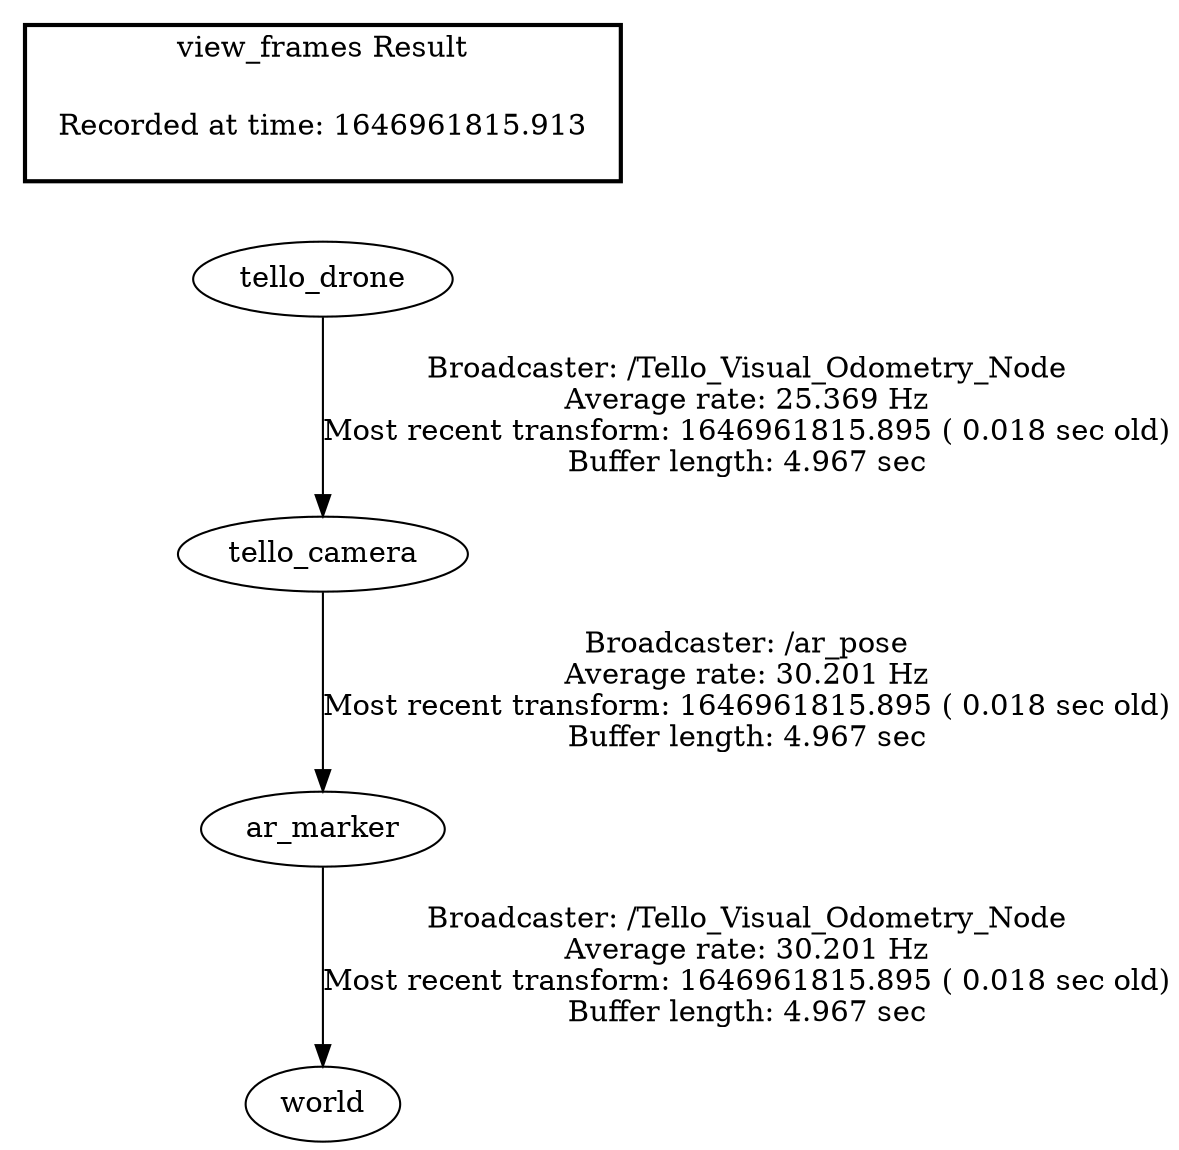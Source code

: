 digraph G {
"tello_drone" -> "tello_camera"[label="Broadcaster: /Tello_Visual_Odometry_Node\nAverage rate: 25.369 Hz\nMost recent transform: 1646961815.895 ( 0.018 sec old)\nBuffer length: 4.967 sec\n"];
"ar_marker" -> "world"[label="Broadcaster: /Tello_Visual_Odometry_Node\nAverage rate: 30.201 Hz\nMost recent transform: 1646961815.895 ( 0.018 sec old)\nBuffer length: 4.967 sec\n"];
"tello_camera" -> "ar_marker"[label="Broadcaster: /ar_pose\nAverage rate: 30.201 Hz\nMost recent transform: 1646961815.895 ( 0.018 sec old)\nBuffer length: 4.967 sec\n"];
edge [style=invis];
 subgraph cluster_legend { style=bold; color=black; label ="view_frames Result";
"Recorded at time: 1646961815.913"[ shape=plaintext ] ;
 }->"tello_drone";
}